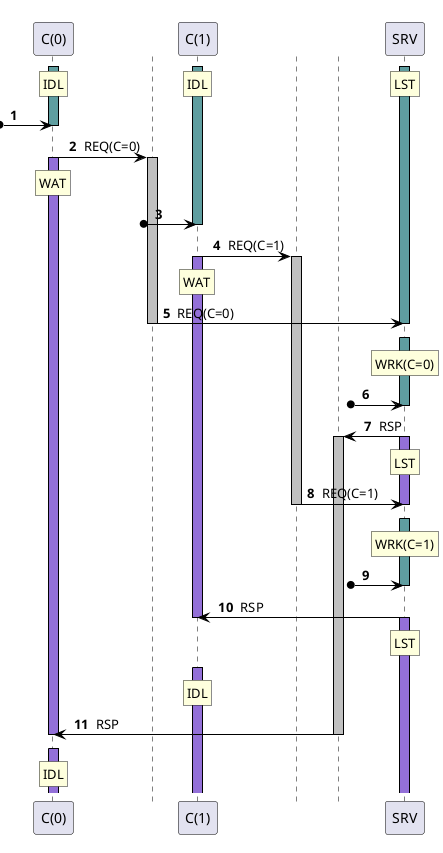 @startuml
autonumber " <b>#</b> "
skinparam shadowing false
skinparam sequence {
ArrowColor Black
ActorBorderColor Black
LifeLineBorderColor Black
LifeLineBackgroundColor Black
ParticipantBorderColor Black
}
skinparam ControlBorderColor White
skinparam ControlBackgroundColor White
participant "C(0)" as A0 order 10100
activate A0 #CadetBlue
participant "C(1)" as A1 order 10200
activate A1 #CadetBlue
participant "SRV" as A2 order 10300
activate A2 #CadetBlue
rnote over A0 : IDL
/ rnote over A1 : IDL
/ rnote over A2 : LST
?o-> A0
deactivate A0
control " " as T0 order 10101
A0 -> T0 : REQ(C=0)
activate T0 #Silver
rnote over A0 : WAT
activate A0 #MediumPurple
?o-> A1
deactivate A1
control " " as T1 order 10201
A1 -> T1 : REQ(C=1)
activate T1 #Silver
rnote over A1 : WAT
activate A1 #MediumPurple
T0 -> A2 : REQ(C=0)
deactivate T0
deactivate A2
autonumber stop
?-[#White]\ A2
autonumber resume
rnote over A2 : WRK(C=0)
activate A2 #CadetBlue
?o-> A2
deactivate A2
control " " as T2 order 10299
A2 -> T2 : RSP
activate T2 #Silver
rnote over A2 : LST
activate A2 #MediumPurple
T1 -> A2 : REQ(C=1)
deactivate T1
deactivate A2
autonumber stop
?-[#White]\ A2
autonumber resume
rnote over A2 : WRK(C=1)
activate A2 #CadetBlue
?o-> A2
deactivate A2
A2 -> A1 : RSP
deactivate A1
rnote over A2 : LST
activate A2 #MediumPurple
autonumber stop
?-[#White]\ A1
autonumber resume
rnote over A1 : IDL
activate A1 #MediumPurple
T2 -> A0 : RSP
deactivate T2
deactivate A0
autonumber stop
?-[#White]\ A0
autonumber resume
rnote over A0 : IDL
activate A0 #MediumPurple
@enduml
